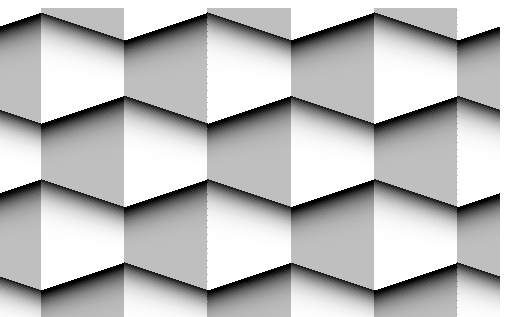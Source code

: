 \documentclass{standalone}
\usepackage{luamplib}
\begin{document}
\begin{mplibcode}
beginfig(1);
path b, w;
b = ((-3,-4)--(3,-2)--(3,+2)--(-3,4)--cycle) scaled 5;
w = b reflectedabout(up, down);

picture B, W;
B = image(
  for i=0 step 1/64 until 1:
    draw point 4-i of b -- point 1+i**2 of b withcolor 1-i**8;
  endfor
);

W = image(
  for i=0 step 1/64 until 1:
    draw point 4-i of w -- point 1+i**2 of w withcolor 3/4-i**8;
  endfor
);

for i=-7 upto 7:
  for j=-4 upto 4:
    draw if odd (i+j): W else: B fi shifted ((i,j) scaled 30);
  endfor
endfor

clip currentpicture to 
  unitsquare shifted -(.5,.5) scaled 5in yscaled 0.618;

endfig;
\end{mplibcode}
\end{document}
